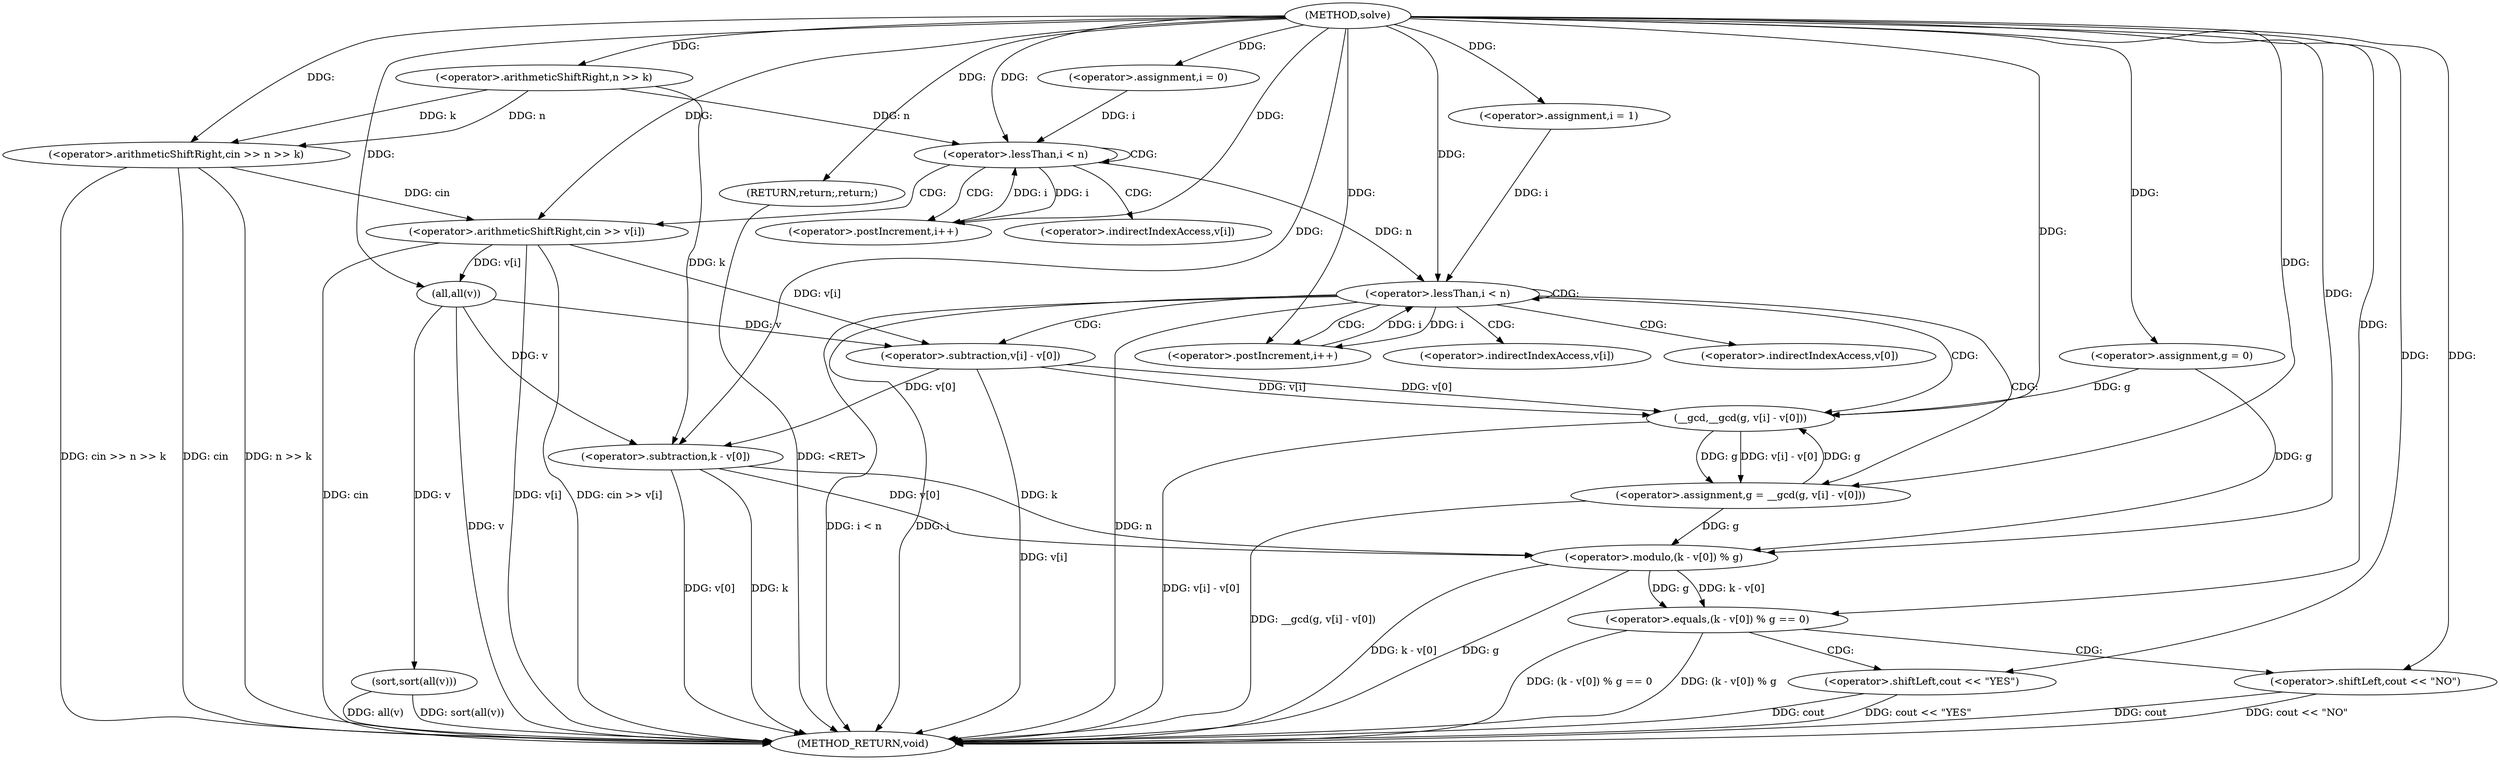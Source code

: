 digraph "solve" {  
"1000102" [label = "(METHOD,solve)" ]
"1000175" [label = "(METHOD_RETURN,void)" ]
"1000106" [label = "(<operator>.arithmeticShiftRight,cin >> n >> k)" ]
"1000129" [label = "(<operator>.assignment,g = 0)" ]
"1000132" [label = "(sort,sort(all(v)))" ]
"1000174" [label = "(RETURN,return;,return;)" ]
"1000114" [label = "(<operator>.assignment,i = 0)" ]
"1000117" [label = "(<operator>.lessThan,i < n)" ]
"1000120" [label = "(<operator>.postIncrement,i++)" ]
"1000137" [label = "(<operator>.assignment,i = 1)" ]
"1000140" [label = "(<operator>.lessThan,i < n)" ]
"1000143" [label = "(<operator>.postIncrement,i++)" ]
"1000158" [label = "(<operator>.equals,(k - v[0]) % g == 0)" ]
"1000167" [label = "(<operator>.shiftLeft,cout << \"YES\")" ]
"1000108" [label = "(<operator>.arithmeticShiftRight,n >> k)" ]
"1000123" [label = "(<operator>.arithmeticShiftRight,cin >> v[i])" ]
"1000133" [label = "(all,all(v))" ]
"1000146" [label = "(<operator>.assignment,g = __gcd(g, v[i] - v[0]))" ]
"1000171" [label = "(<operator>.shiftLeft,cout << \"NO\")" ]
"1000159" [label = "(<operator>.modulo,(k - v[0]) % g)" ]
"1000148" [label = "(__gcd,__gcd(g, v[i] - v[0]))" ]
"1000160" [label = "(<operator>.subtraction,k - v[0])" ]
"1000150" [label = "(<operator>.subtraction,v[i] - v[0])" ]
"1000125" [label = "(<operator>.indirectIndexAccess,v[i])" ]
"1000151" [label = "(<operator>.indirectIndexAccess,v[i])" ]
"1000154" [label = "(<operator>.indirectIndexAccess,v[0])" ]
  "1000106" -> "1000175"  [ label = "DDG: cin"] 
  "1000106" -> "1000175"  [ label = "DDG: n >> k"] 
  "1000106" -> "1000175"  [ label = "DDG: cin >> n >> k"] 
  "1000133" -> "1000175"  [ label = "DDG: v"] 
  "1000132" -> "1000175"  [ label = "DDG: all(v)"] 
  "1000132" -> "1000175"  [ label = "DDG: sort(all(v))"] 
  "1000140" -> "1000175"  [ label = "DDG: i"] 
  "1000140" -> "1000175"  [ label = "DDG: n"] 
  "1000140" -> "1000175"  [ label = "DDG: i < n"] 
  "1000160" -> "1000175"  [ label = "DDG: k"] 
  "1000160" -> "1000175"  [ label = "DDG: v[0]"] 
  "1000159" -> "1000175"  [ label = "DDG: k - v[0]"] 
  "1000159" -> "1000175"  [ label = "DDG: g"] 
  "1000158" -> "1000175"  [ label = "DDG: (k - v[0]) % g"] 
  "1000158" -> "1000175"  [ label = "DDG: (k - v[0]) % g == 0"] 
  "1000171" -> "1000175"  [ label = "DDG: cout"] 
  "1000171" -> "1000175"  [ label = "DDG: cout << \"NO\""] 
  "1000167" -> "1000175"  [ label = "DDG: cout"] 
  "1000167" -> "1000175"  [ label = "DDG: cout << \"YES\""] 
  "1000150" -> "1000175"  [ label = "DDG: v[i]"] 
  "1000148" -> "1000175"  [ label = "DDG: v[i] - v[0]"] 
  "1000146" -> "1000175"  [ label = "DDG: __gcd(g, v[i] - v[0])"] 
  "1000123" -> "1000175"  [ label = "DDG: cin"] 
  "1000123" -> "1000175"  [ label = "DDG: v[i]"] 
  "1000123" -> "1000175"  [ label = "DDG: cin >> v[i]"] 
  "1000174" -> "1000175"  [ label = "DDG: <RET>"] 
  "1000102" -> "1000129"  [ label = "DDG: "] 
  "1000102" -> "1000174"  [ label = "DDG: "] 
  "1000102" -> "1000106"  [ label = "DDG: "] 
  "1000108" -> "1000106"  [ label = "DDG: k"] 
  "1000108" -> "1000106"  [ label = "DDG: n"] 
  "1000102" -> "1000114"  [ label = "DDG: "] 
  "1000133" -> "1000132"  [ label = "DDG: v"] 
  "1000102" -> "1000137"  [ label = "DDG: "] 
  "1000102" -> "1000108"  [ label = "DDG: "] 
  "1000114" -> "1000117"  [ label = "DDG: i"] 
  "1000120" -> "1000117"  [ label = "DDG: i"] 
  "1000102" -> "1000117"  [ label = "DDG: "] 
  "1000108" -> "1000117"  [ label = "DDG: n"] 
  "1000117" -> "1000120"  [ label = "DDG: i"] 
  "1000102" -> "1000120"  [ label = "DDG: "] 
  "1000123" -> "1000133"  [ label = "DDG: v[i]"] 
  "1000102" -> "1000133"  [ label = "DDG: "] 
  "1000137" -> "1000140"  [ label = "DDG: i"] 
  "1000143" -> "1000140"  [ label = "DDG: i"] 
  "1000102" -> "1000140"  [ label = "DDG: "] 
  "1000117" -> "1000140"  [ label = "DDG: n"] 
  "1000140" -> "1000143"  [ label = "DDG: i"] 
  "1000102" -> "1000143"  [ label = "DDG: "] 
  "1000148" -> "1000146"  [ label = "DDG: v[i] - v[0]"] 
  "1000148" -> "1000146"  [ label = "DDG: g"] 
  "1000159" -> "1000158"  [ label = "DDG: k - v[0]"] 
  "1000159" -> "1000158"  [ label = "DDG: g"] 
  "1000102" -> "1000158"  [ label = "DDG: "] 
  "1000102" -> "1000167"  [ label = "DDG: "] 
  "1000106" -> "1000123"  [ label = "DDG: cin"] 
  "1000102" -> "1000123"  [ label = "DDG: "] 
  "1000102" -> "1000146"  [ label = "DDG: "] 
  "1000160" -> "1000159"  [ label = "DDG: v[0]"] 
  "1000160" -> "1000159"  [ label = "DDG: k"] 
  "1000129" -> "1000159"  [ label = "DDG: g"] 
  "1000146" -> "1000159"  [ label = "DDG: g"] 
  "1000102" -> "1000159"  [ label = "DDG: "] 
  "1000102" -> "1000171"  [ label = "DDG: "] 
  "1000129" -> "1000148"  [ label = "DDG: g"] 
  "1000146" -> "1000148"  [ label = "DDG: g"] 
  "1000102" -> "1000148"  [ label = "DDG: "] 
  "1000150" -> "1000148"  [ label = "DDG: v[0]"] 
  "1000150" -> "1000148"  [ label = "DDG: v[i]"] 
  "1000108" -> "1000160"  [ label = "DDG: k"] 
  "1000102" -> "1000160"  [ label = "DDG: "] 
  "1000133" -> "1000160"  [ label = "DDG: v"] 
  "1000150" -> "1000160"  [ label = "DDG: v[0]"] 
  "1000133" -> "1000150"  [ label = "DDG: v"] 
  "1000123" -> "1000150"  [ label = "DDG: v[i]"] 
  "1000117" -> "1000125"  [ label = "CDG: "] 
  "1000117" -> "1000120"  [ label = "CDG: "] 
  "1000117" -> "1000117"  [ label = "CDG: "] 
  "1000117" -> "1000123"  [ label = "CDG: "] 
  "1000140" -> "1000143"  [ label = "CDG: "] 
  "1000140" -> "1000154"  [ label = "CDG: "] 
  "1000140" -> "1000151"  [ label = "CDG: "] 
  "1000140" -> "1000150"  [ label = "CDG: "] 
  "1000140" -> "1000148"  [ label = "CDG: "] 
  "1000140" -> "1000146"  [ label = "CDG: "] 
  "1000140" -> "1000140"  [ label = "CDG: "] 
  "1000158" -> "1000167"  [ label = "CDG: "] 
  "1000158" -> "1000171"  [ label = "CDG: "] 
}
